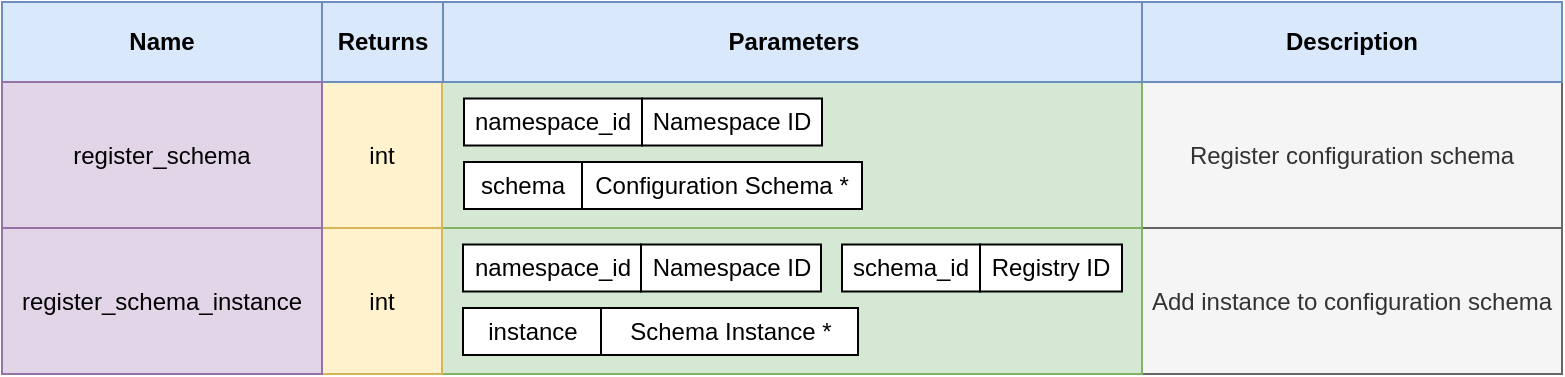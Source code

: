<mxfile>
    <diagram id="fjN8D4Odn0497USpxgly" name="Page-1">
        <mxGraphModel dx="1065" dy="1678" grid="1" gridSize="10" guides="1" tooltips="1" connect="1" arrows="1" fold="1" page="1" pageScale="1" pageWidth="1169" pageHeight="827" background="#ffffff" math="0" shadow="0">
            <root>
                <mxCell id="0"/>
                <mxCell id="1" parent="0"/>
                <mxCell id="535" value="Add instance to configuration schema" style="rounded=0;whiteSpace=wrap;html=1;fillColor=#f5f5f5;strokeColor=#666666;fontColor=#333333;" parent="1" vertex="1">
                    <mxGeometry x="610" y="-687" width="210" height="73" as="geometry"/>
                </mxCell>
                <mxCell id="534" value="Register configuration schema" style="rounded=0;whiteSpace=wrap;html=1;fillColor=#f5f5f5;strokeColor=#666666;fontColor=#333333;" parent="1" vertex="1">
                    <mxGeometry x="610" y="-760" width="210" height="73" as="geometry"/>
                </mxCell>
                <mxCell id="523" value="&lt;b&gt;Description&lt;/b&gt;" style="rounded=0;whiteSpace=wrap;html=1;align=center;fillColor=#dae8fc;strokeColor=#6c8ebf;" parent="1" vertex="1">
                    <mxGeometry x="610" y="-800" width="210" height="40" as="geometry"/>
                </mxCell>
                <mxCell id="520" value="&lt;b&gt;Name&lt;/b&gt;" style="rounded=0;whiteSpace=wrap;html=1;align=center;fillColor=#dae8fc;strokeColor=#6c8ebf;" parent="1" vertex="1">
                    <mxGeometry x="40" y="-800" width="160" height="40" as="geometry"/>
                </mxCell>
                <mxCell id="602" value="" style="rounded=0;whiteSpace=wrap;html=1;fillColor=#d5e8d4;strokeColor=#82b366;" vertex="1" parent="1">
                    <mxGeometry x="260" y="-760" width="350" height="73" as="geometry"/>
                </mxCell>
                <mxCell id="603" value="namespace_id" style="rounded=0;whiteSpace=wrap;html=1;" vertex="1" parent="1">
                    <mxGeometry x="271" y="-751.75" width="89" height="23.5" as="geometry"/>
                </mxCell>
                <mxCell id="604" value="Namespace ID" style="rounded=0;whiteSpace=wrap;html=1;" vertex="1" parent="1">
                    <mxGeometry x="360" y="-751.75" width="90" height="23.5" as="geometry"/>
                </mxCell>
                <mxCell id="605" value="&lt;b&gt;Parameters&lt;/b&gt;" style="rounded=0;whiteSpace=wrap;html=1;align=center;fillColor=#dae8fc;strokeColor=#6c8ebf;" vertex="1" parent="1">
                    <mxGeometry x="260.5" y="-800" width="349.5" height="40" as="geometry"/>
                </mxCell>
                <mxCell id="606" value="schema" style="rounded=0;whiteSpace=wrap;html=1;" vertex="1" parent="1">
                    <mxGeometry x="271" y="-720" width="59" height="23.5" as="geometry"/>
                </mxCell>
                <mxCell id="607" value="Configuration Schema *" style="rounded=0;whiteSpace=wrap;html=1;" vertex="1" parent="1">
                    <mxGeometry x="330" y="-720" width="140" height="23.5" as="geometry"/>
                </mxCell>
                <mxCell id="540" value="int" style="rounded=0;whiteSpace=wrap;html=1;fillColor=#fff2cc;strokeColor=#d6b656;" vertex="1" parent="1">
                    <mxGeometry x="200" y="-760" width="60" height="73" as="geometry"/>
                </mxCell>
                <mxCell id="522" value="&lt;b&gt;Returns&lt;/b&gt;" style="rounded=0;whiteSpace=wrap;html=1;align=center;fillColor=#dae8fc;strokeColor=#6c8ebf;" parent="1" vertex="1">
                    <mxGeometry x="200" y="-800" width="60.5" height="40" as="geometry"/>
                </mxCell>
                <mxCell id="483" value="register_schema" style="rounded=0;whiteSpace=wrap;html=1;fillColor=#e1d5e7;strokeColor=#9673a6;" parent="1" vertex="1">
                    <mxGeometry x="40" y="-760" width="160" height="73" as="geometry"/>
                </mxCell>
                <mxCell id="612" value="" style="rounded=0;whiteSpace=wrap;html=1;fillColor=#d5e8d4;strokeColor=#82b366;" vertex="1" parent="1">
                    <mxGeometry x="259.5" y="-687" width="350.5" height="73" as="geometry"/>
                </mxCell>
                <mxCell id="613" value="namespace_id" style="rounded=0;whiteSpace=wrap;html=1;" vertex="1" parent="1">
                    <mxGeometry x="270.5" y="-678.75" width="89" height="23.5" as="geometry"/>
                </mxCell>
                <mxCell id="614" value="Namespace ID" style="rounded=0;whiteSpace=wrap;html=1;" vertex="1" parent="1">
                    <mxGeometry x="359.5" y="-678.75" width="90" height="23.5" as="geometry"/>
                </mxCell>
                <mxCell id="615" value="instance" style="rounded=0;whiteSpace=wrap;html=1;" vertex="1" parent="1">
                    <mxGeometry x="270.5" y="-647" width="69" height="23.5" as="geometry"/>
                </mxCell>
                <mxCell id="616" value="Schema Instance *" style="rounded=0;whiteSpace=wrap;html=1;" vertex="1" parent="1">
                    <mxGeometry x="339.5" y="-647" width="128.5" height="23.5" as="geometry"/>
                </mxCell>
                <mxCell id="551" value="int" style="rounded=0;whiteSpace=wrap;html=1;fillColor=#fff2cc;strokeColor=#d6b656;" vertex="1" parent="1">
                    <mxGeometry x="200" y="-687" width="60" height="73" as="geometry"/>
                </mxCell>
                <mxCell id="482" value="register_schema_instance" style="rounded=0;whiteSpace=wrap;html=1;fillColor=#e1d5e7;strokeColor=#9673a6;" parent="1" vertex="1">
                    <mxGeometry x="40" y="-687" width="160" height="73" as="geometry"/>
                </mxCell>
                <mxCell id="617" value="schema_id" style="rounded=0;whiteSpace=wrap;html=1;" vertex="1" parent="1">
                    <mxGeometry x="460" y="-678.75" width="69" height="23.5" as="geometry"/>
                </mxCell>
                <mxCell id="618" value="Registry ID" style="rounded=0;whiteSpace=wrap;html=1;" vertex="1" parent="1">
                    <mxGeometry x="529" y="-678.75" width="71" height="23.5" as="geometry"/>
                </mxCell>
            </root>
        </mxGraphModel>
    </diagram>
</mxfile>
